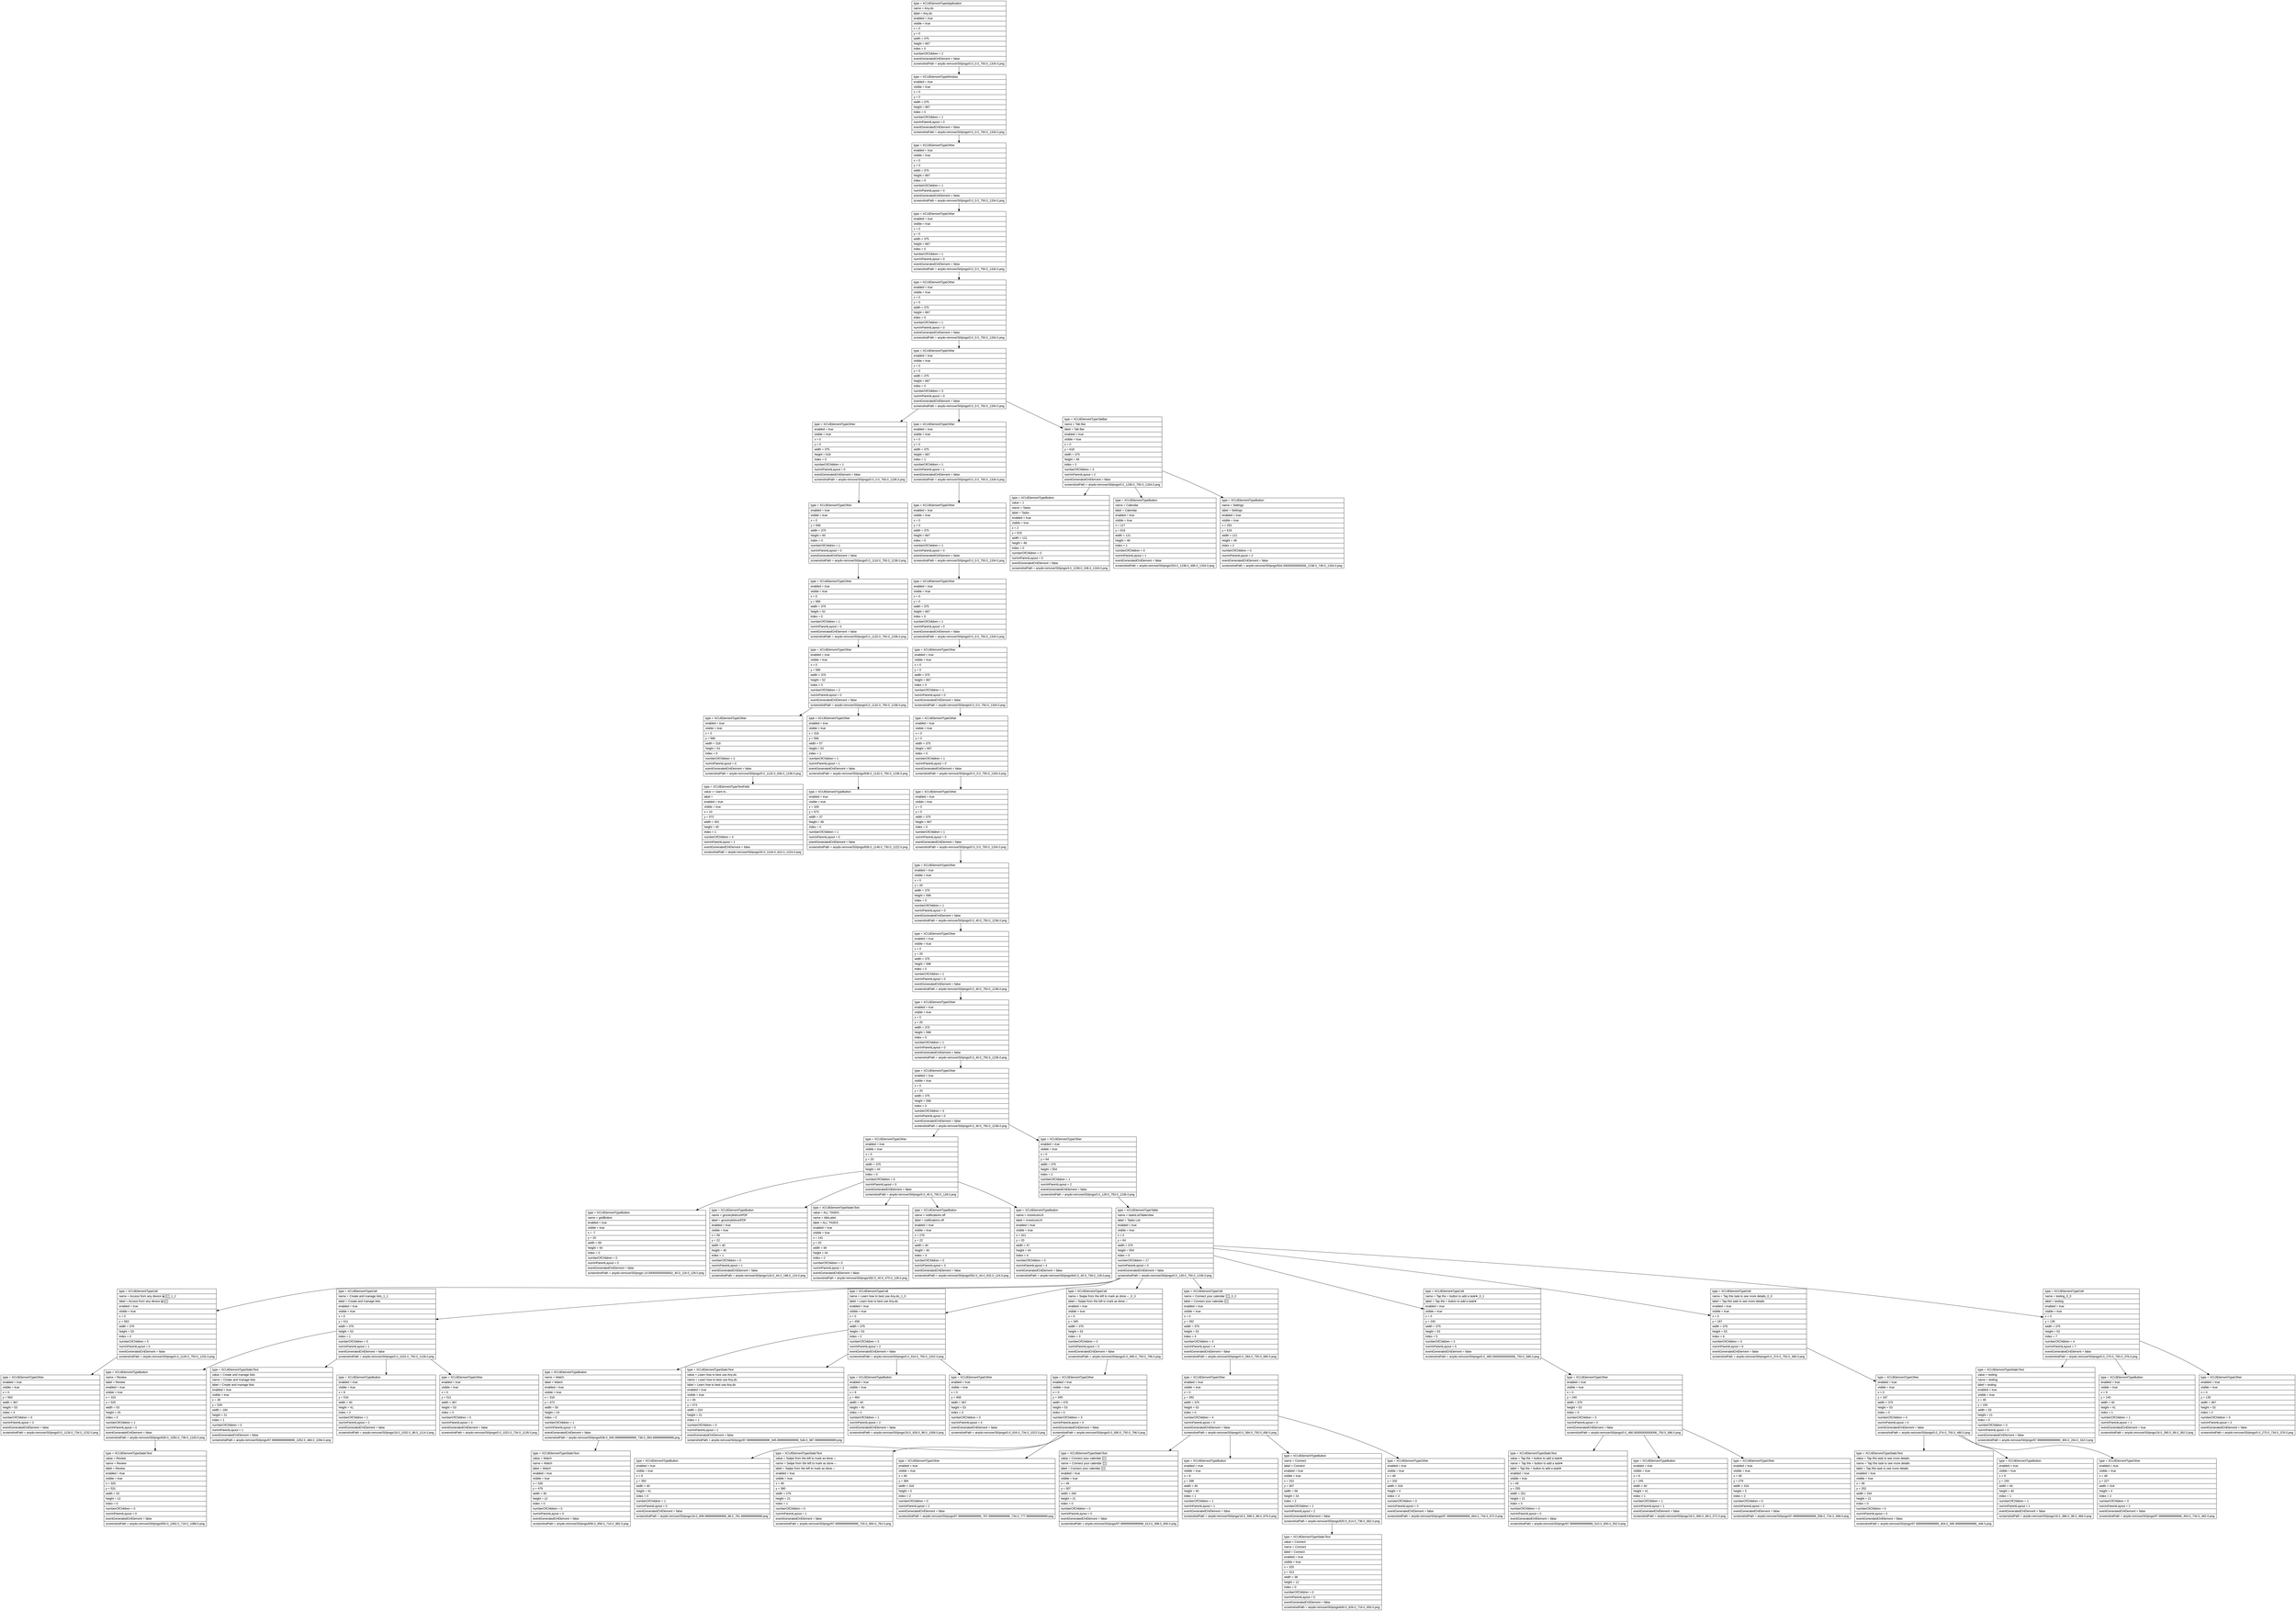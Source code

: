 digraph Layout {

	node [shape=record fontname=Arial];

	0	[label="{type = XCUIElementTypeApplication\l|name = Any.do\l|label = Any.do\l|enabled = true\l|visible = true\l|x = 0\l|y = 0\l|width = 375\l|height = 667\l|index = 0\l|numberOfChildren = 2\l|eventGeneratedOnElement = false \l|screenshotPath = anydo-remove/S0/pngs/0.0_0.0_750.0_1334.0.png\l}"]
	1	[label="{type = XCUIElementTypeWindow\l|enabled = true\l|visible = true\l|x = 0\l|y = 0\l|width = 375\l|height = 667\l|index = 0\l|numberOfChildren = 1\l|numInParentLayout = 0\l|eventGeneratedOnElement = false \l|screenshotPath = anydo-remove/S0/pngs/0.0_0.0_750.0_1334.0.png\l}"]
	2	[label="{type = XCUIElementTypeOther\l|enabled = true\l|visible = true\l|x = 0\l|y = 0\l|width = 375\l|height = 667\l|index = 0\l|numberOfChildren = 1\l|numInParentLayout = 0\l|eventGeneratedOnElement = false \l|screenshotPath = anydo-remove/S0/pngs/0.0_0.0_750.0_1334.0.png\l}"]
	3	[label="{type = XCUIElementTypeOther\l|enabled = true\l|visible = true\l|x = 0\l|y = 0\l|width = 375\l|height = 667\l|index = 0\l|numberOfChildren = 1\l|numInParentLayout = 0\l|eventGeneratedOnElement = false \l|screenshotPath = anydo-remove/S0/pngs/0.0_0.0_750.0_1334.0.png\l}"]
	4	[label="{type = XCUIElementTypeOther\l|enabled = true\l|visible = true\l|x = 0\l|y = 0\l|width = 375\l|height = 667\l|index = 0\l|numberOfChildren = 1\l|numInParentLayout = 0\l|eventGeneratedOnElement = false \l|screenshotPath = anydo-remove/S0/pngs/0.0_0.0_750.0_1334.0.png\l}"]
	5	[label="{type = XCUIElementTypeOther\l|enabled = true\l|visible = true\l|x = 0\l|y = 0\l|width = 375\l|height = 667\l|index = 0\l|numberOfChildren = 3\l|numInParentLayout = 0\l|eventGeneratedOnElement = false \l|screenshotPath = anydo-remove/S0/pngs/0.0_0.0_750.0_1334.0.png\l}"]
	6	[label="{type = XCUIElementTypeOther\l|enabled = true\l|visible = true\l|x = 0\l|y = 0\l|width = 375\l|height = 618\l|index = 0\l|numberOfChildren = 1\l|numInParentLayout = 0\l|eventGeneratedOnElement = false \l|screenshotPath = anydo-remove/S0/pngs/0.0_0.0_750.0_1236.0.png\l}"]
	7	[label="{type = XCUIElementTypeOther\l|enabled = true\l|visible = true\l|x = 0\l|y = 0\l|width = 375\l|height = 667\l|index = 1\l|numberOfChildren = 1\l|numInParentLayout = 1\l|eventGeneratedOnElement = false \l|screenshotPath = anydo-remove/S0/pngs/0.0_0.0_750.0_1334.0.png\l}"]
	8	[label="{type = XCUIElementTypeTabBar\l|name = Tab Bar\l|label = Tab Bar\l|enabled = true\l|visible = true\l|x = 0\l|y = 618\l|width = 375\l|height = 49\l|index = 2\l|numberOfChildren = 3\l|numInParentLayout = 2\l|eventGeneratedOnElement = false \l|screenshotPath = anydo-remove/S0/pngs/0.0_1236.0_750.0_1334.0.png\l}"]
	9	[label="{type = XCUIElementTypeOther\l|enabled = true\l|visible = true\l|x = 0\l|y = 558\l|width = 375\l|height = 60\l|index = 0\l|numberOfChildren = 1\l|numInParentLayout = 0\l|eventGeneratedOnElement = false \l|screenshotPath = anydo-remove/S0/pngs/0.0_1116.0_750.0_1236.0.png\l}"]
	10	[label="{type = XCUIElementTypeOther\l|enabled = true\l|visible = true\l|x = 0\l|y = 0\l|width = 375\l|height = 667\l|index = 0\l|numberOfChildren = 1\l|numInParentLayout = 0\l|eventGeneratedOnElement = false \l|screenshotPath = anydo-remove/S0/pngs/0.0_0.0_750.0_1334.0.png\l}"]
	11	[label="{type = XCUIElementTypeButton\l|value = 1\l|name = Tasks\l|label = Tasks\l|enabled = true\l|visible = true\l|x = 2\l|y = 619\l|width = 121\l|height = 48\l|index = 0\l|numberOfChildren = 0\l|numInParentLayout = 0\l|eventGeneratedOnElement = false \l|screenshotPath = anydo-remove/S0/pngs/4.0_1238.0_246.0_1334.0.png\l}"]
	12	[label="{type = XCUIElementTypeButton\l|name = Calendar\l|label = Calendar\l|enabled = true\l|visible = true\l|x = 127\l|y = 619\l|width = 121\l|height = 48\l|index = 1\l|numberOfChildren = 0\l|numInParentLayout = 1\l|eventGeneratedOnElement = false \l|screenshotPath = anydo-remove/S0/pngs/254.0_1238.0_496.0_1334.0.png\l}"]
	13	[label="{type = XCUIElementTypeButton\l|name = Settings\l|label = Settings\l|enabled = true\l|visible = true\l|x = 252\l|y = 619\l|width = 121\l|height = 48\l|index = 2\l|numberOfChildren = 0\l|numInParentLayout = 2\l|eventGeneratedOnElement = false \l|screenshotPath = anydo-remove/S0/pngs/504.00000000000006_1238.0_746.0_1334.0.png\l}"]
	14	[label="{type = XCUIElementTypeOther\l|enabled = true\l|visible = true\l|x = 0\l|y = 566\l|width = 375\l|height = 52\l|index = 0\l|numberOfChildren = 1\l|numInParentLayout = 0\l|eventGeneratedOnElement = false \l|screenshotPath = anydo-remove/S0/pngs/0.0_1132.0_750.0_1236.0.png\l}"]
	15	[label="{type = XCUIElementTypeOther\l|enabled = true\l|visible = true\l|x = 0\l|y = 0\l|width = 375\l|height = 667\l|index = 0\l|numberOfChildren = 1\l|numInParentLayout = 0\l|eventGeneratedOnElement = false \l|screenshotPath = anydo-remove/S0/pngs/0.0_0.0_750.0_1334.0.png\l}"]
	16	[label="{type = XCUIElementTypeOther\l|enabled = true\l|visible = true\l|x = 0\l|y = 566\l|width = 375\l|height = 52\l|index = 0\l|numberOfChildren = 2\l|numInParentLayout = 0\l|eventGeneratedOnElement = false \l|screenshotPath = anydo-remove/S0/pngs/0.0_1132.0_750.0_1236.0.png\l}"]
	17	[label="{type = XCUIElementTypeOther\l|enabled = true\l|visible = true\l|x = 0\l|y = 0\l|width = 375\l|height = 667\l|index = 0\l|numberOfChildren = 1\l|numInParentLayout = 0\l|eventGeneratedOnElement = false \l|screenshotPath = anydo-remove/S0/pngs/0.0_0.0_750.0_1334.0.png\l}"]
	18	[label="{type = XCUIElementTypeOther\l|enabled = true\l|visible = true\l|x = 0\l|y = 566\l|width = 318\l|height = 52\l|index = 0\l|numberOfChildren = 2\l|numInParentLayout = 0\l|eventGeneratedOnElement = false \l|screenshotPath = anydo-remove/S0/pngs/0.0_1132.0_636.0_1236.0.png\l}"]
	19	[label="{type = XCUIElementTypeOther\l|enabled = true\l|visible = true\l|x = 318\l|y = 566\l|width = 57\l|height = 52\l|index = 1\l|numberOfChildren = 1\l|numInParentLayout = 1\l|eventGeneratedOnElement = false \l|screenshotPath = anydo-remove/S0/pngs/636.0_1132.0_750.0_1236.0.png\l}"]
	20	[label="{type = XCUIElementTypeOther\l|enabled = true\l|visible = true\l|x = 0\l|y = 0\l|width = 375\l|height = 667\l|index = 0\l|numberOfChildren = 1\l|numInParentLayout = 0\l|eventGeneratedOnElement = false \l|screenshotPath = anydo-remove/S0/pngs/0.0_0.0_750.0_1334.0.png\l}"]
	21	[label="{type = XCUIElementTypeTextField\l|value = I want to...\l|label = \l|enabled = true\l|visible = true\l|x = 10\l|y = 572\l|width = 301\l|height = 40\l|index = 1\l|numberOfChildren = 0\l|numInParentLayout = 1\l|eventGeneratedOnElement = false \l|screenshotPath = anydo-remove/S0/pngs/20.0_1144.0_622.0_1224.0.png\l}"]
	22	[label="{type = XCUIElementTypeButton\l|enabled = true\l|visible = true\l|x = 328\l|y = 573\l|width = 37\l|height = 38\l|index = 0\l|numberOfChildren = 1\l|numInParentLayout = 0\l|eventGeneratedOnElement = false \l|screenshotPath = anydo-remove/S0/pngs/656.0_1146.0_730.0_1222.0.png\l}"]
	23	[label="{type = XCUIElementTypeOther\l|enabled = true\l|visible = true\l|x = 0\l|y = 0\l|width = 375\l|height = 667\l|index = 0\l|numberOfChildren = 1\l|numInParentLayout = 0\l|eventGeneratedOnElement = false \l|screenshotPath = anydo-remove/S0/pngs/0.0_0.0_750.0_1334.0.png\l}"]
	24	[label="{type = XCUIElementTypeOther\l|enabled = true\l|visible = true\l|x = 0\l|y = 20\l|width = 375\l|height = 598\l|index = 0\l|numberOfChildren = 1\l|numInParentLayout = 0\l|eventGeneratedOnElement = false \l|screenshotPath = anydo-remove/S0/pngs/0.0_40.0_750.0_1236.0.png\l}"]
	25	[label="{type = XCUIElementTypeOther\l|enabled = true\l|visible = true\l|x = 0\l|y = 20\l|width = 375\l|height = 598\l|index = 0\l|numberOfChildren = 1\l|numInParentLayout = 0\l|eventGeneratedOnElement = false \l|screenshotPath = anydo-remove/S0/pngs/0.0_40.0_750.0_1236.0.png\l}"]
	26	[label="{type = XCUIElementTypeOther\l|enabled = true\l|visible = true\l|x = 0\l|y = 20\l|width = 375\l|height = 598\l|index = 0\l|numberOfChildren = 1\l|numInParentLayout = 0\l|eventGeneratedOnElement = false \l|screenshotPath = anydo-remove/S0/pngs/0.0_40.0_750.0_1236.0.png\l}"]
	27	[label="{type = XCUIElementTypeOther\l|enabled = true\l|visible = true\l|x = 0\l|y = 20\l|width = 375\l|height = 598\l|index = 0\l|numberOfChildren = 3\l|numInParentLayout = 0\l|eventGeneratedOnElement = false \l|screenshotPath = anydo-remove/S0/pngs/0.0_40.0_750.0_1236.0.png\l}"]
	28	[label="{type = XCUIElementTypeOther\l|enabled = true\l|visible = true\l|x = 0\l|y = 20\l|width = 375\l|height = 44\l|index = 0\l|numberOfChildren = 5\l|numInParentLayout = 0\l|eventGeneratedOnElement = false \l|screenshotPath = anydo-remove/S0/pngs/0.0_40.0_750.0_128.0.png\l}"]
	29	[label="{type = XCUIElementTypeOther\l|enabled = true\l|visible = true\l|x = 0\l|y = 64\l|width = 375\l|height = 554\l|index = 2\l|numberOfChildren = 1\l|numInParentLayout = 2\l|eventGeneratedOnElement = false \l|screenshotPath = anydo-remove/S0/pngs/0.0_128.0_750.0_1236.0.png\l}"]
	30	[label="{type = XCUIElementTypeButton\l|name = gridButton\l|enabled = true\l|visible = true\l|x = -7\l|y = 20\l|width = 66\l|height = 44\l|index = 0\l|numberOfChildren = 0\l|numInParentLayout = 0\l|eventGeneratedOnElement = false \l|screenshotPath = anydo-remove/S0/pngs/-14.000000000000002_40.0_118.0_128.0.png\l}"]
	31	[label="{type = XCUIElementTypeButton\l|name = grocerylistIconPDF\l|label = grocerylistIconPDF\l|enabled = true\l|visible = true\l|x = 59\l|y = 22\l|width = 40\l|height = 40\l|index = 1\l|numberOfChildren = 0\l|numInParentLayout = 1\l|eventGeneratedOnElement = false \l|screenshotPath = anydo-remove/S0/pngs/118.0_44.0_198.0_124.0.png\l}"]
	32	[label="{type = XCUIElementTypeStaticText\l|value = ALL TASKS\l|name = titleLabel\l|label = ALL TASKS\l|enabled = true\l|visible = true\l|x = 141\l|y = 20\l|width = 94\l|height = 44\l|index = 2\l|numberOfChildren = 0\l|numInParentLayout = 2\l|eventGeneratedOnElement = false \l|screenshotPath = anydo-remove/S0/pngs/282.0_40.0_470.0_128.0.png\l}"]
	33	[label="{type = XCUIElementTypeButton\l|name = notifications off\l|label = notifications off\l|enabled = true\l|visible = true\l|x = 276\l|y = 22\l|width = 40\l|height = 40\l|index = 3\l|numberOfChildren = 0\l|numInParentLayout = 3\l|eventGeneratedOnElement = false \l|screenshotPath = anydo-remove/S0/pngs/552.0_44.0_632.0_124.0.png\l}"]
	34	[label="{type = XCUIElementTypeButton\l|name = moreIconUX\l|label = moreIconUX\l|enabled = true\l|visible = true\l|x = 321\l|y = 20\l|width = 47\l|height = 44\l|index = 4\l|numberOfChildren = 0\l|numInParentLayout = 4\l|eventGeneratedOnElement = false \l|screenshotPath = anydo-remove/S0/pngs/642.0_40.0_736.0_128.0.png\l}"]
	35	[label="{type = XCUIElementTypeTable\l|name = tasksListTableView\l|label = Tasks List\l|enabled = true\l|visible = true\l|x = 0\l|y = 64\l|width = 375\l|height = 554\l|index = 0\l|numberOfChildren = 17\l|numInParentLayout = 0\l|eventGeneratedOnElement = false \l|screenshotPath = anydo-remove/S0/pngs/0.0_128.0_750.0_1236.0.png\l}"]
	36	[label="{type = XCUIElementTypeCell\l|name = Access from any device 💻📱_1_2\l|label = Access from any device 💻📱\l|enabled = true\l|visible = true\l|x = 0\l|y = 563\l|width = 375\l|height = 53\l|index = 0\l|numberOfChildren = 5\l|numInParentLayout = 0\l|eventGeneratedOnElement = false \l|screenshotPath = anydo-remove/S0/pngs/0.0_1126.0_750.0_1232.0.png\l}"]
	37	[label="{type = XCUIElementTypeCell\l|name = Create and manage lists_1_1\l|label = Create and manage lists\l|enabled = true\l|visible = true\l|x = 0\l|y = 511\l|width = 375\l|height = 53\l|index = 1\l|numberOfChildren = 5\l|numInParentLayout = 1\l|eventGeneratedOnElement = false \l|screenshotPath = anydo-remove/S0/pngs/0.0_1022.0_750.0_1128.0.png\l}"]
	38	[label="{type = XCUIElementTypeCell\l|name = Learn how to best use Any.do_1_0\l|label = Learn how to best use Any.do\l|enabled = true\l|visible = true\l|x = 0\l|y = 458\l|width = 375\l|height = 53\l|index = 2\l|numberOfChildren = 5\l|numInParentLayout = 2\l|eventGeneratedOnElement = false \l|screenshotPath = anydo-remove/S0/pngs/0.0_916.0_750.0_1022.0.png\l}"]
	39	[label="{type = XCUIElementTypeCell\l|name = Swipe from the left to mark as done 👉_0_3\l|label = Swipe from the left to mark as done 👉\l|enabled = true\l|visible = true\l|x = 0\l|y = 345\l|width = 375\l|height = 53\l|index = 3\l|numberOfChildren = 3\l|numInParentLayout = 3\l|eventGeneratedOnElement = false \l|screenshotPath = anydo-remove/S0/pngs/0.0_690.0_750.0_796.0.png\l}"]
	40	[label="{type = XCUIElementTypeCell\l|name = Connect your calendar 📅_0_2\l|label = Connect your calendar 📅\l|enabled = true\l|visible = true\l|x = 0\l|y = 292\l|width = 375\l|height = 53\l|index = 4\l|numberOfChildren = 3\l|numInParentLayout = 4\l|eventGeneratedOnElement = false \l|screenshotPath = anydo-remove/S0/pngs/0.0_584.0_750.0_690.0.png\l}"]
	41	[label="{type = XCUIElementTypeCell\l|name = Tap the + button to add a task➕_0_1\l|label = Tap the + button to add a task➕\l|enabled = true\l|visible = true\l|x = 0\l|y = 240\l|width = 375\l|height = 53\l|index = 5\l|numberOfChildren = 3\l|numInParentLayout = 5\l|eventGeneratedOnElement = false \l|screenshotPath = anydo-remove/S0/pngs/0.0_480.00000000000006_750.0_586.0.png\l}"]
	42	[label="{type = XCUIElementTypeCell\l|name = Tap this task to see more details_0_0\l|label = Tap this task to see more details\l|enabled = true\l|visible = true\l|x = 0\l|y = 187\l|width = 375\l|height = 53\l|index = 6\l|numberOfChildren = 3\l|numInParentLayout = 6\l|eventGeneratedOnElement = false \l|screenshotPath = anydo-remove/S0/pngs/0.0_374.0_750.0_480.0.png\l}"]
	43	[label="{type = XCUIElementTypeCell\l|name = testing_0_0\l|label = testing\l|enabled = true\l|visible = true\l|x = 0\l|y = 135\l|width = 375\l|height = 53\l|index = 7\l|numberOfChildren = 4\l|numInParentLayout = 7\l|eventGeneratedOnElement = false \l|screenshotPath = anydo-remove/S0/pngs/0.0_270.0_750.0_376.0.png\l}"]
	44	[label="{type = XCUIElementTypeOther\l|enabled = true\l|visible = true\l|x = 0\l|y = 563\l|width = 367\l|height = 53\l|index = 3\l|numberOfChildren = 0\l|numInParentLayout = 3\l|eventGeneratedOnElement = false \l|screenshotPath = anydo-remove/S0/pngs/0.0_1126.0_734.0_1232.0.png\l}"]
	45	[label="{type = XCUIElementTypeButton\l|name = Review\l|label = Review\l|enabled = true\l|visible = true\l|x = 315\l|y = 525\l|width = 53\l|height = 25\l|index = 0\l|numberOfChildren = 1\l|numInParentLayout = 0\l|eventGeneratedOnElement = false \l|screenshotPath = anydo-remove/S0/pngs/630.0_1050.0_736.0_1100.0.png\l}"]
	46	[label="{type = XCUIElementTypeStaticText\l|value = Create and manage lists\l|name = Create and manage lists\l|label = Create and manage lists\l|enabled = true\l|visible = true\l|x = 49\l|y = 526\l|width = 184\l|height = 21\l|index = 1\l|numberOfChildren = 0\l|numInParentLayout = 1\l|eventGeneratedOnElement = false \l|screenshotPath = anydo-remove/S0/pngs/97.99999999999999_1052.0_466.0_1094.0.png\l}"]
	47	[label="{type = XCUIElementTypeButton\l|enabled = true\l|visible = true\l|x = 9\l|y = 516\l|width = 40\l|height = 41\l|index = 2\l|numberOfChildren = 1\l|numInParentLayout = 2\l|eventGeneratedOnElement = false \l|screenshotPath = anydo-remove/S0/pngs/18.0_1032.0_98.0_1114.0.png\l}"]
	48	[label="{type = XCUIElementTypeOther\l|enabled = true\l|visible = true\l|x = 0\l|y = 511\l|width = 367\l|height = 53\l|index = 3\l|numberOfChildren = 0\l|numInParentLayout = 3\l|eventGeneratedOnElement = false \l|screenshotPath = anydo-remove/S0/pngs/0.0_1022.0_734.0_1128.0.png\l}"]
	49	[label="{type = XCUIElementTypeButton\l|name = Watch\l|label = Watch\l|enabled = true\l|visible = true\l|x = 318\l|y = 473\l|width = 50\l|height = 24\l|index = 0\l|numberOfChildren = 1\l|numInParentLayout = 0\l|eventGeneratedOnElement = false \l|screenshotPath = anydo-remove/S0/pngs/636.0_945.9999999999999_736.0_993.9999999999999.png\l}"]
	50	[label="{type = XCUIElementTypeStaticText\l|value = Learn how to best use Any.do\l|name = Learn how to best use Any.do\l|label = Learn how to best use Any.do\l|enabled = true\l|visible = true\l|x = 49\l|y = 473\l|width = 224\l|height = 21\l|index = 1\l|numberOfChildren = 0\l|numInParentLayout = 1\l|eventGeneratedOnElement = false \l|screenshotPath = anydo-remove/S0/pngs/97.99999999999999_945.9999999999999_546.0_987.9999999999999.png\l}"]
	51	[label="{type = XCUIElementTypeButton\l|enabled = true\l|visible = true\l|x = 9\l|y = 464\l|width = 40\l|height = 40\l|index = 2\l|numberOfChildren = 1\l|numInParentLayout = 2\l|eventGeneratedOnElement = false \l|screenshotPath = anydo-remove/S0/pngs/18.0_928.0_98.0_1008.0.png\l}"]
	52	[label="{type = XCUIElementTypeOther\l|enabled = true\l|visible = true\l|x = 0\l|y = 458\l|width = 367\l|height = 53\l|index = 3\l|numberOfChildren = 0\l|numInParentLayout = 3\l|eventGeneratedOnElement = false \l|screenshotPath = anydo-remove/S0/pngs/0.0_916.0_734.0_1022.0.png\l}"]
	53	[label="{type = XCUIElementTypeOther\l|enabled = true\l|visible = true\l|x = 0\l|y = 345\l|width = 375\l|height = 53\l|index = 0\l|numberOfChildren = 3\l|numInParentLayout = 0\l|eventGeneratedOnElement = false \l|screenshotPath = anydo-remove/S0/pngs/0.0_690.0_750.0_796.0.png\l}"]
	54	[label="{type = XCUIElementTypeOther\l|enabled = true\l|visible = true\l|x = 0\l|y = 292\l|width = 375\l|height = 53\l|index = 0\l|numberOfChildren = 4\l|numInParentLayout = 0\l|eventGeneratedOnElement = false \l|screenshotPath = anydo-remove/S0/pngs/0.0_584.0_750.0_690.0.png\l}"]
	55	[label="{type = XCUIElementTypeOther\l|enabled = true\l|visible = true\l|x = 0\l|y = 240\l|width = 375\l|height = 53\l|index = 0\l|numberOfChildren = 3\l|numInParentLayout = 0\l|eventGeneratedOnElement = false \l|screenshotPath = anydo-remove/S0/pngs/0.0_480.00000000000006_750.0_586.0.png\l}"]
	56	[label="{type = XCUIElementTypeOther\l|enabled = true\l|visible = true\l|x = 0\l|y = 187\l|width = 375\l|height = 53\l|index = 0\l|numberOfChildren = 4\l|numInParentLayout = 0\l|eventGeneratedOnElement = false \l|screenshotPath = anydo-remove/S0/pngs/0.0_374.0_750.0_480.0.png\l}"]
	57	[label="{type = XCUIElementTypeStaticText\l|value = testing\l|name = testing\l|label = testing\l|enabled = true\l|visible = true\l|x = 49\l|y = 150\l|width = 53\l|height = 21\l|index = 0\l|numberOfChildren = 0\l|numInParentLayout = 0\l|eventGeneratedOnElement = false \l|screenshotPath = anydo-remove/S0/pngs/97.99999999999999_300.0_204.0_342.0.png\l}"]
	58	[label="{type = XCUIElementTypeButton\l|enabled = true\l|visible = true\l|x = 9\l|y = 140\l|width = 40\l|height = 41\l|index = 1\l|numberOfChildren = 1\l|numInParentLayout = 1\l|eventGeneratedOnElement = true \l|screenshotPath = anydo-remove/S0/pngs/18.0_280.0_98.0_362.0.png\l}"]
	59	[label="{type = XCUIElementTypeOther\l|enabled = true\l|visible = true\l|x = 0\l|y = 135\l|width = 367\l|height = 53\l|index = 2\l|numberOfChildren = 0\l|numInParentLayout = 2\l|eventGeneratedOnElement = false \l|screenshotPath = anydo-remove/S0/pngs/0.0_270.0_734.0_376.0.png\l}"]
	60	[label="{type = XCUIElementTypeStaticText\l|value = Review\l|name = Review\l|label = Review\l|enabled = true\l|visible = true\l|x = 325\l|y = 531\l|width = 33\l|height = 13\l|index = 0\l|numberOfChildren = 0\l|numInParentLayout = 0\l|eventGeneratedOnElement = false \l|screenshotPath = anydo-remove/S0/pngs/650.0_1062.0_716.0_1088.0.png\l}"]
	61	[label="{type = XCUIElementTypeStaticText\l|value = Watch\l|name = Watch\l|label = Watch\l|enabled = true\l|visible = true\l|x = 328\l|y = 479\l|width = 30\l|height = 12\l|index = 0\l|numberOfChildren = 0\l|numInParentLayout = 0\l|eventGeneratedOnElement = false \l|screenshotPath = anydo-remove/S0/pngs/656.0_958.0_716.0_982.0.png\l}"]
	62	[label="{type = XCUIElementTypeButton\l|enabled = true\l|visible = true\l|x = 9\l|y = 350\l|width = 40\l|height = 41\l|index = 0\l|numberOfChildren = 1\l|numInParentLayout = 0\l|eventGeneratedOnElement = false \l|screenshotPath = anydo-remove/S0/pngs/18.0_699.9999999999999_98.0_781.9999999999999.png\l}"]
	63	[label="{type = XCUIElementTypeStaticText\l|value = Swipe from the left to mark as done 👉\l|name = Swipe from the left to mark as done 👉\l|label = Swipe from the left to mark as done 👉\l|enabled = true\l|visible = true\l|x = 49\l|y = 360\l|width = 276\l|height = 21\l|index = 1\l|numberOfChildren = 0\l|numInParentLayout = 1\l|eventGeneratedOnElement = false \l|screenshotPath = anydo-remove/S0/pngs/97.99999999999999_720.0_650.0_762.0.png\l}"]
	64	[label="{type = XCUIElementTypeOther\l|enabled = true\l|visible = true\l|x = 49\l|y = 384\l|width = 318\l|height = 5\l|index = 2\l|numberOfChildren = 0\l|numInParentLayout = 2\l|eventGeneratedOnElement = false \l|screenshotPath = anydo-remove/S0/pngs/97.99999999999999_767.9999999999999_734.0_777.9999999999999.png\l}"]
	65	[label="{type = XCUIElementTypeStaticText\l|value = Connect your calendar 📅\l|name = Connect your calendar 📅\l|label = Connect your calendar 📅\l|enabled = true\l|visible = true\l|x = 49\l|y = 307\l|width = 200\l|height = 21\l|index = 0\l|numberOfChildren = 0\l|numInParentLayout = 0\l|eventGeneratedOnElement = false \l|screenshotPath = anydo-remove/S0/pngs/97.99999999999999_614.0_498.0_656.0.png\l}"]
	66	[label="{type = XCUIElementTypeButton\l|enabled = true\l|visible = true\l|x = 9\l|y = 298\l|width = 40\l|height = 40\l|index = 1\l|numberOfChildren = 1\l|numInParentLayout = 1\l|eventGeneratedOnElement = false \l|screenshotPath = anydo-remove/S0/pngs/18.0_596.0_98.0_676.0.png\l}"]
	67	[label="{type = XCUIElementTypeButton\l|name = Connect\l|label = Connect\l|enabled = true\l|visible = true\l|x = 310\l|y = 307\l|width = 58\l|height = 24\l|index = 2\l|numberOfChildren = 1\l|numInParentLayout = 2\l|eventGeneratedOnElement = false \l|screenshotPath = anydo-remove/S0/pngs/620.0_614.0_736.0_662.0.png\l}"]
	68	[label="{type = XCUIElementTypeOther\l|enabled = true\l|visible = true\l|x = 49\l|y = 332\l|width = 318\l|height = 4\l|index = 3\l|numberOfChildren = 0\l|numInParentLayout = 3\l|eventGeneratedOnElement = false \l|screenshotPath = anydo-remove/S0/pngs/97.99999999999999_664.0_734.0_672.0.png\l}"]
	69	[label="{type = XCUIElementTypeStaticText\l|value = Tap the + button to add a task➕\l|name = Tap the + button to add a task➕\l|label = Tap the + button to add a task➕\l|enabled = true\l|visible = true\l|x = 49\l|y = 255\l|width = 251\l|height = 21\l|index = 0\l|numberOfChildren = 0\l|numInParentLayout = 0\l|eventGeneratedOnElement = false \l|screenshotPath = anydo-remove/S0/pngs/97.99999999999999_510.0_600.0_552.0.png\l}"]
	70	[label="{type = XCUIElementTypeButton\l|enabled = true\l|visible = true\l|x = 9\l|y = 245\l|width = 40\l|height = 41\l|index = 1\l|numberOfChildren = 1\l|numInParentLayout = 1\l|eventGeneratedOnElement = false \l|screenshotPath = anydo-remove/S0/pngs/18.0_490.0_98.0_572.0.png\l}"]
	71	[label="{type = XCUIElementTypeOther\l|enabled = true\l|visible = true\l|x = 49\l|y = 279\l|width = 318\l|height = 5\l|index = 2\l|numberOfChildren = 0\l|numInParentLayout = 2\l|eventGeneratedOnElement = false \l|screenshotPath = anydo-remove/S0/pngs/97.99999999999999_558.0_734.0_568.0.png\l}"]
	72	[label="{type = XCUIElementTypeStaticText\l|value = Tap this task to see more details\l|name = Tap this task to see more details\l|label = Tap this task to see more details\l|enabled = true\l|visible = true\l|x = 49\l|y = 202\l|width = 244\l|height = 21\l|index = 0\l|numberOfChildren = 0\l|numInParentLayout = 0\l|eventGeneratedOnElement = false \l|screenshotPath = anydo-remove/S0/pngs/97.99999999999999_404.0_585.9999999999999_446.0.png\l}"]
	73	[label="{type = XCUIElementTypeButton\l|enabled = true\l|visible = true\l|x = 9\l|y = 193\l|width = 40\l|height = 40\l|index = 1\l|numberOfChildren = 1\l|numInParentLayout = 1\l|eventGeneratedOnElement = false \l|screenshotPath = anydo-remove/S0/pngs/18.0_386.0_98.0_466.0.png\l}"]
	74	[label="{type = XCUIElementTypeOther\l|enabled = true\l|visible = true\l|x = 49\l|y = 227\l|width = 318\l|height = 4\l|index = 2\l|numberOfChildren = 0\l|numInParentLayout = 2\l|eventGeneratedOnElement = false \l|screenshotPath = anydo-remove/S0/pngs/97.99999999999999_454.0_734.0_462.0.png\l}"]
	75	[label="{type = XCUIElementTypeStaticText\l|value = Connect\l|name = Connect\l|label = Connect\l|enabled = true\l|visible = true\l|x = 320\l|y = 313\l|width = 38\l|height = 12\l|index = 0\l|numberOfChildren = 0\l|numInParentLayout = 0\l|eventGeneratedOnElement = false \l|screenshotPath = anydo-remove/S0/pngs/640.0_626.0_716.0_650.0.png\l}"]


	0 -> 1
	1 -> 2
	2 -> 3
	3 -> 4
	4 -> 5
	5 -> 6
	5 -> 7
	5 -> 8
	6 -> 9
	7 -> 10
	8 -> 11
	8 -> 12
	8 -> 13
	9 -> 14
	10 -> 15
	14 -> 16
	15 -> 17
	16 -> 18
	16 -> 19
	17 -> 20
	18 -> 21
	19 -> 22
	20 -> 23
	23 -> 24
	24 -> 25
	25 -> 26
	26 -> 27
	27 -> 28
	27 -> 29
	28 -> 30
	28 -> 31
	28 -> 32
	28 -> 33
	28 -> 34
	29 -> 35
	35 -> 36
	35 -> 37
	35 -> 38
	35 -> 39
	35 -> 40
	35 -> 41
	35 -> 42
	35 -> 43
	36 -> 44
	37 -> 45
	37 -> 46
	37 -> 47
	37 -> 48
	38 -> 49
	38 -> 50
	38 -> 51
	38 -> 52
	39 -> 53
	40 -> 54
	41 -> 55
	42 -> 56
	43 -> 57
	43 -> 58
	43 -> 59
	45 -> 60
	49 -> 61
	53 -> 62
	53 -> 63
	53 -> 64
	54 -> 65
	54 -> 66
	54 -> 67
	54 -> 68
	55 -> 69
	55 -> 70
	55 -> 71
	56 -> 72
	56 -> 73
	56 -> 74
	67 -> 75


}